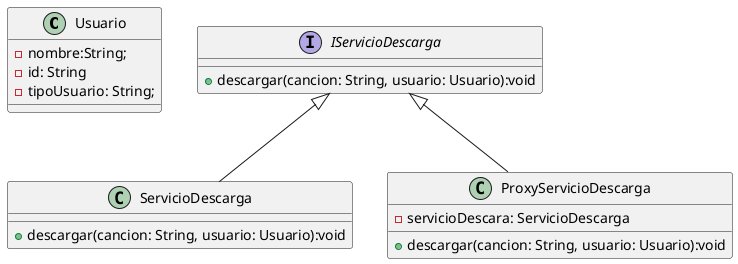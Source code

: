 @startuml
'https://plantuml.com/class-diagram

class Usuario{
-nombre:String;
-id: String
-tipoUsuario: String;
}
class ServicioDescarga{
+descargar(cancion: String, usuario: Usuario):void
}
class ProxyServicioDescarga{
-servicioDescara: ServicioDescarga
+descargar(cancion: String, usuario: Usuario):void
}

interface IServicioDescarga{
+descargar(cancion: String, usuario: Usuario):void
}

IServicioDescarga <|-- ServicioDescarga
IServicioDescarga <|-- ProxyServicioDescarga

@enduml